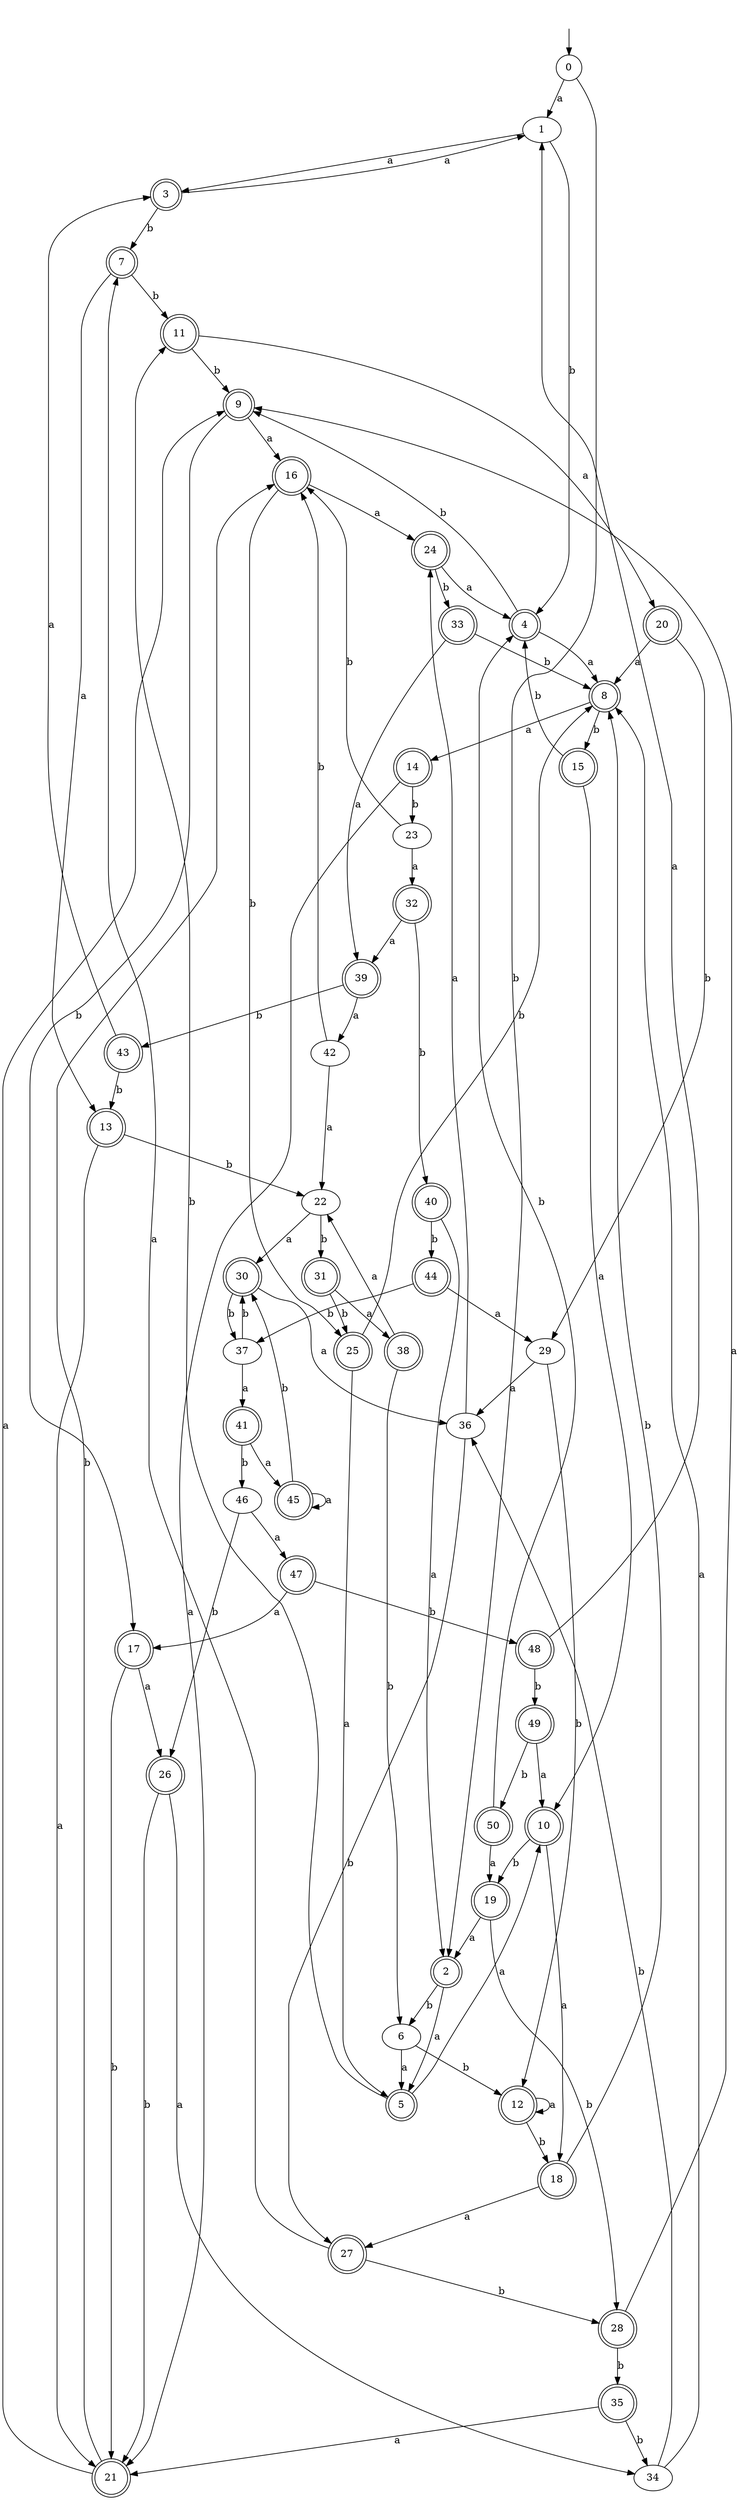 digraph RandomDFA {
  __start0 [label="", shape=none];
  __start0 -> 0 [label=""];
  0 [shape=circle]
  0 -> 1 [label="a"]
  0 -> 2 [label="b"]
  1
  1 -> 3 [label="a"]
  1 -> 4 [label="b"]
  2 [shape=doublecircle]
  2 -> 5 [label="a"]
  2 -> 6 [label="b"]
  3 [shape=doublecircle]
  3 -> 1 [label="a"]
  3 -> 7 [label="b"]
  4 [shape=doublecircle]
  4 -> 8 [label="a"]
  4 -> 9 [label="b"]
  5 [shape=doublecircle]
  5 -> 10 [label="a"]
  5 -> 11 [label="b"]
  6
  6 -> 5 [label="a"]
  6 -> 12 [label="b"]
  7 [shape=doublecircle]
  7 -> 13 [label="a"]
  7 -> 11 [label="b"]
  8 [shape=doublecircle]
  8 -> 14 [label="a"]
  8 -> 15 [label="b"]
  9 [shape=doublecircle]
  9 -> 16 [label="a"]
  9 -> 17 [label="b"]
  10 [shape=doublecircle]
  10 -> 18 [label="a"]
  10 -> 19 [label="b"]
  11 [shape=doublecircle]
  11 -> 20 [label="a"]
  11 -> 9 [label="b"]
  12 [shape=doublecircle]
  12 -> 12 [label="a"]
  12 -> 18 [label="b"]
  13 [shape=doublecircle]
  13 -> 21 [label="a"]
  13 -> 22 [label="b"]
  14 [shape=doublecircle]
  14 -> 21 [label="a"]
  14 -> 23 [label="b"]
  15 [shape=doublecircle]
  15 -> 10 [label="a"]
  15 -> 4 [label="b"]
  16 [shape=doublecircle]
  16 -> 24 [label="a"]
  16 -> 25 [label="b"]
  17 [shape=doublecircle]
  17 -> 26 [label="a"]
  17 -> 21 [label="b"]
  18 [shape=doublecircle]
  18 -> 27 [label="a"]
  18 -> 8 [label="b"]
  19 [shape=doublecircle]
  19 -> 2 [label="a"]
  19 -> 28 [label="b"]
  20 [shape=doublecircle]
  20 -> 8 [label="a"]
  20 -> 29 [label="b"]
  21 [shape=doublecircle]
  21 -> 9 [label="a"]
  21 -> 16 [label="b"]
  22
  22 -> 30 [label="a"]
  22 -> 31 [label="b"]
  23
  23 -> 32 [label="a"]
  23 -> 16 [label="b"]
  24 [shape=doublecircle]
  24 -> 4 [label="a"]
  24 -> 33 [label="b"]
  25 [shape=doublecircle]
  25 -> 5 [label="a"]
  25 -> 8 [label="b"]
  26 [shape=doublecircle]
  26 -> 34 [label="a"]
  26 -> 21 [label="b"]
  27 [shape=doublecircle]
  27 -> 7 [label="a"]
  27 -> 28 [label="b"]
  28 [shape=doublecircle]
  28 -> 9 [label="a"]
  28 -> 35 [label="b"]
  29
  29 -> 36 [label="a"]
  29 -> 12 [label="b"]
  30 [shape=doublecircle]
  30 -> 36 [label="a"]
  30 -> 37 [label="b"]
  31 [shape=doublecircle]
  31 -> 38 [label="a"]
  31 -> 25 [label="b"]
  32 [shape=doublecircle]
  32 -> 39 [label="a"]
  32 -> 40 [label="b"]
  33 [shape=doublecircle]
  33 -> 39 [label="a"]
  33 -> 8 [label="b"]
  34
  34 -> 8 [label="a"]
  34 -> 36 [label="b"]
  35 [shape=doublecircle]
  35 -> 21 [label="a"]
  35 -> 34 [label="b"]
  36
  36 -> 24 [label="a"]
  36 -> 27 [label="b"]
  37
  37 -> 41 [label="a"]
  37 -> 30 [label="b"]
  38 [shape=doublecircle]
  38 -> 22 [label="a"]
  38 -> 6 [label="b"]
  39 [shape=doublecircle]
  39 -> 42 [label="a"]
  39 -> 43 [label="b"]
  40 [shape=doublecircle]
  40 -> 2 [label="a"]
  40 -> 44 [label="b"]
  41 [shape=doublecircle]
  41 -> 45 [label="a"]
  41 -> 46 [label="b"]
  42
  42 -> 22 [label="a"]
  42 -> 16 [label="b"]
  43 [shape=doublecircle]
  43 -> 3 [label="a"]
  43 -> 13 [label="b"]
  44 [shape=doublecircle]
  44 -> 29 [label="a"]
  44 -> 37 [label="b"]
  45 [shape=doublecircle]
  45 -> 45 [label="a"]
  45 -> 30 [label="b"]
  46
  46 -> 47 [label="a"]
  46 -> 26 [label="b"]
  47 [shape=doublecircle]
  47 -> 17 [label="a"]
  47 -> 48 [label="b"]
  48 [shape=doublecircle]
  48 -> 1 [label="a"]
  48 -> 49 [label="b"]
  49 [shape=doublecircle]
  49 -> 10 [label="a"]
  49 -> 50 [label="b"]
  50 [shape=doublecircle]
  50 -> 19 [label="a"]
  50 -> 4 [label="b"]
}
